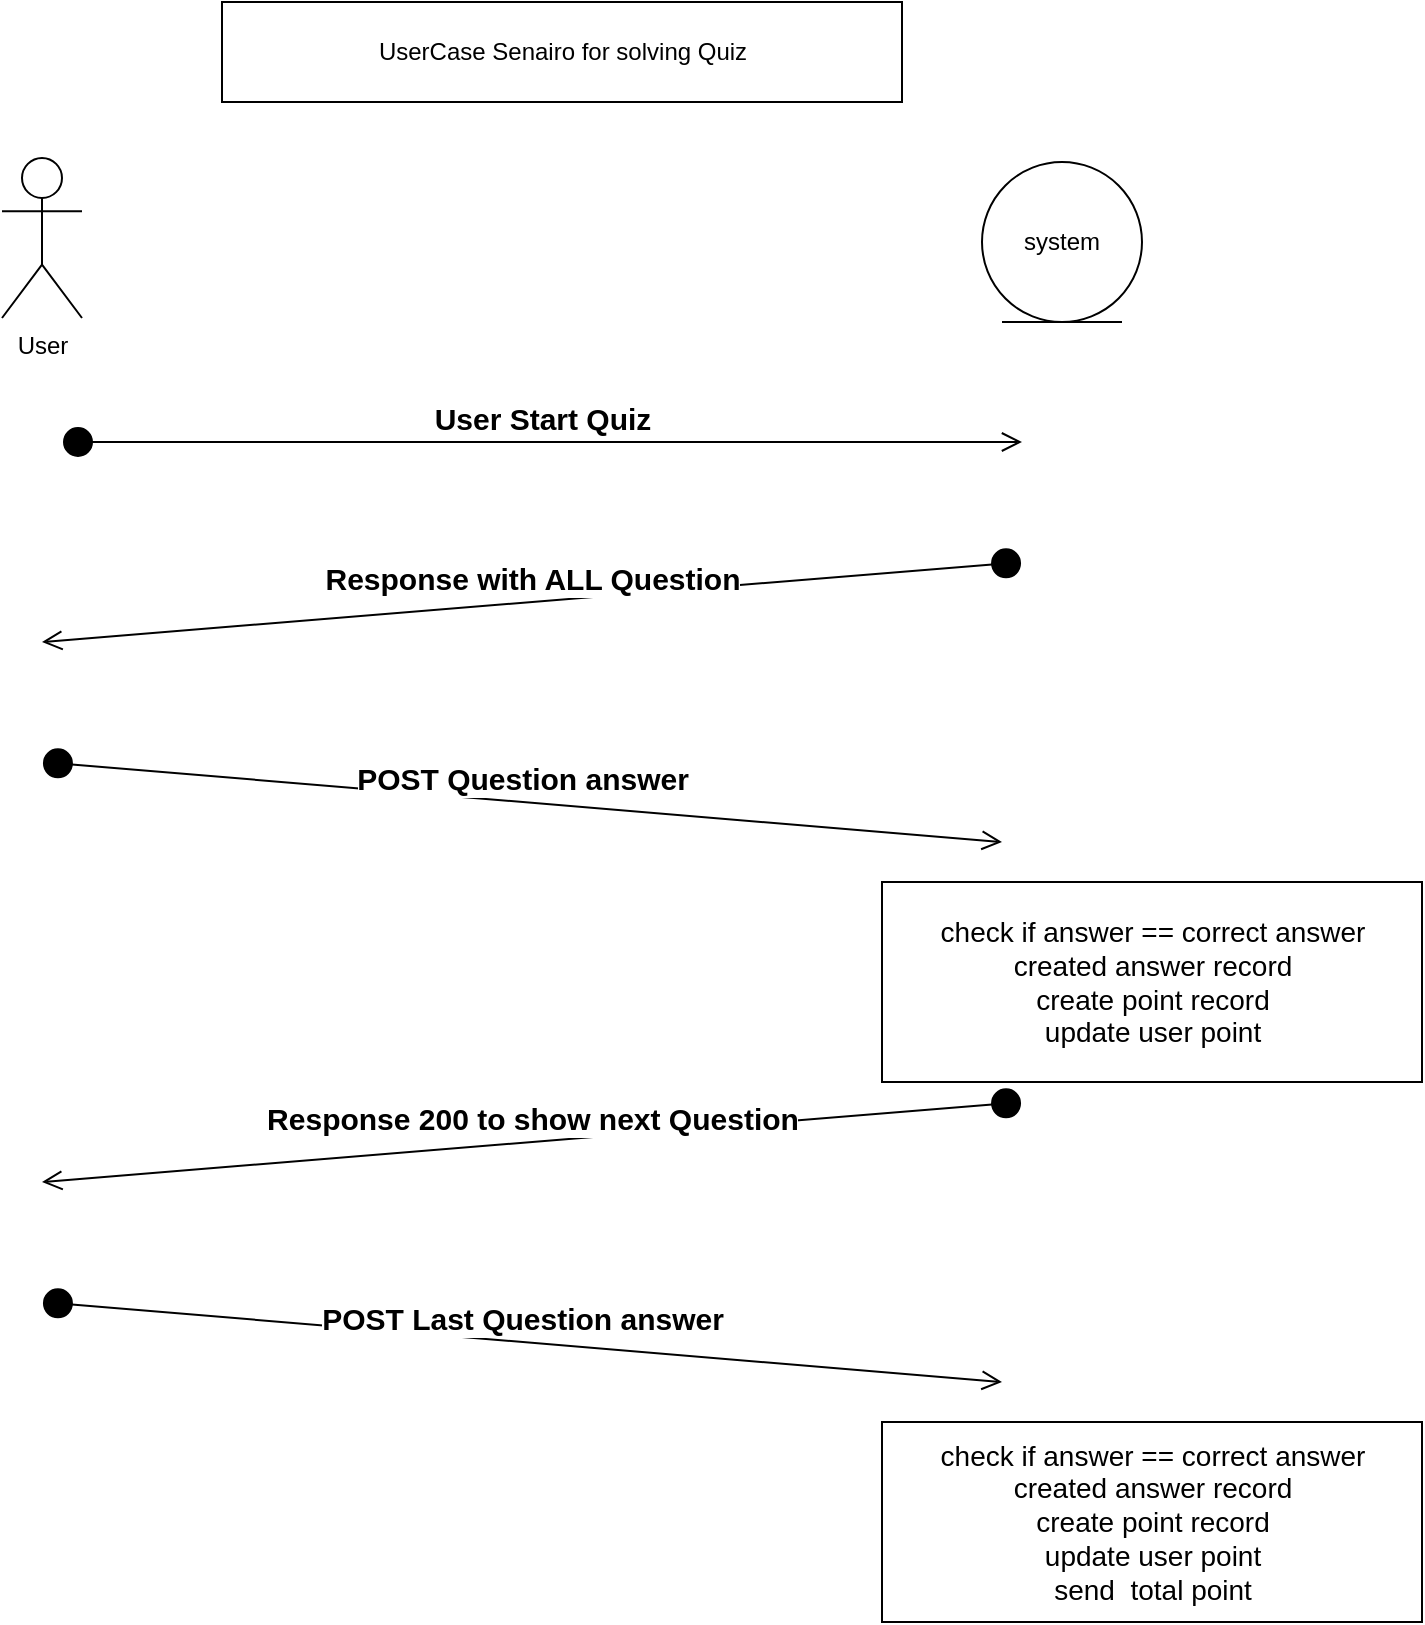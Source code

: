 <mxfile>
    <diagram id="3owO6AGz4lcZhDaqJUSl" name="Page-1">
        <mxGraphModel dx="965" dy="562" grid="1" gridSize="10" guides="1" tooltips="1" connect="1" arrows="1" fold="1" page="1" pageScale="1" pageWidth="850" pageHeight="1100" math="0" shadow="0">
            <root>
                <mxCell id="0"/>
                <mxCell id="1" parent="0"/>
                <mxCell id="2" value="User&lt;br&gt;" style="shape=umlActor;verticalLabelPosition=bottom;verticalAlign=top;html=1;" vertex="1" parent="1">
                    <mxGeometry x="100" y="118" width="40" height="80" as="geometry"/>
                </mxCell>
                <mxCell id="3" value="system" style="ellipse;shape=umlEntity;whiteSpace=wrap;html=1;" vertex="1" parent="1">
                    <mxGeometry x="590" y="120" width="80" height="80" as="geometry"/>
                </mxCell>
                <mxCell id="4" value="UserCase Senairo for solving Quiz" style="html=1;" vertex="1" parent="1">
                    <mxGeometry x="210" y="40" width="340" height="50" as="geometry"/>
                </mxCell>
                <mxCell id="7" value="&lt;font style=&quot;font-size: 15px&quot;&gt;&lt;b&gt;User Start Quiz&lt;/b&gt;&lt;/font&gt;" style="html=1;verticalAlign=bottom;startArrow=circle;startFill=1;endArrow=open;startSize=6;endSize=8;" edge="1" parent="1">
                    <mxGeometry width="80" relative="1" as="geometry">
                        <mxPoint x="130" y="260" as="sourcePoint"/>
                        <mxPoint x="610" y="260" as="targetPoint"/>
                    </mxGeometry>
                </mxCell>
                <mxCell id="8" value="&lt;span style=&quot;font-size: 15px&quot;&gt;&lt;b&gt;Response with ALL Question&lt;/b&gt;&lt;/span&gt;" style="html=1;verticalAlign=bottom;startArrow=circle;startFill=1;endArrow=open;startSize=6;endSize=8;" edge="1" parent="1">
                    <mxGeometry width="80" relative="1" as="geometry">
                        <mxPoint x="610" y="320" as="sourcePoint"/>
                        <mxPoint x="120" y="360" as="targetPoint"/>
                    </mxGeometry>
                </mxCell>
                <mxCell id="9" value="&lt;span style=&quot;font-size: 15px&quot;&gt;&lt;b&gt;Response 200 to show next Question&lt;/b&gt;&lt;/span&gt;" style="html=1;verticalAlign=bottom;startArrow=circle;startFill=1;endArrow=open;startSize=6;endSize=8;" edge="1" parent="1">
                    <mxGeometry width="80" relative="1" as="geometry">
                        <mxPoint x="610" y="590" as="sourcePoint"/>
                        <mxPoint x="120" y="630" as="targetPoint"/>
                    </mxGeometry>
                </mxCell>
                <mxCell id="11" value="&lt;span style=&quot;font-size: 15px&quot;&gt;&lt;b&gt;POST Question answer&lt;/b&gt;&lt;/span&gt;" style="html=1;verticalAlign=bottom;startArrow=circle;startFill=1;endArrow=open;startSize=6;endSize=8;" edge="1" parent="1">
                    <mxGeometry width="80" relative="1" as="geometry">
                        <mxPoint x="120" y="420" as="sourcePoint"/>
                        <mxPoint x="600" y="460" as="targetPoint"/>
                    </mxGeometry>
                </mxCell>
                <mxCell id="12" value="&lt;font style=&quot;font-size: 14px&quot;&gt;check if answer == correct answer&lt;br&gt;created answer record&lt;br&gt;create point record&lt;br&gt;update user point&lt;br&gt;&lt;/font&gt;" style="html=1;" vertex="1" parent="1">
                    <mxGeometry x="540" y="480" width="270" height="100" as="geometry"/>
                </mxCell>
                <mxCell id="16" value="&lt;span style=&quot;font-size: 15px&quot;&gt;&lt;b&gt;POST Last Question answer&lt;/b&gt;&lt;/span&gt;" style="html=1;verticalAlign=bottom;startArrow=circle;startFill=1;endArrow=open;startSize=6;endSize=8;" edge="1" parent="1">
                    <mxGeometry width="80" relative="1" as="geometry">
                        <mxPoint x="120" y="690" as="sourcePoint"/>
                        <mxPoint x="600" y="730" as="targetPoint"/>
                    </mxGeometry>
                </mxCell>
                <mxCell id="17" value="&lt;font style=&quot;font-size: 14px&quot;&gt;check if answer == correct answer&lt;br&gt;created answer record&lt;br&gt;create point record&lt;br&gt;update user point&lt;br&gt;send&amp;nbsp; total point&lt;/font&gt;" style="html=1;" vertex="1" parent="1">
                    <mxGeometry x="540" y="750" width="270" height="100" as="geometry"/>
                </mxCell>
            </root>
        </mxGraphModel>
    </diagram>
    <diagram id="e4sdiqV-C7lWoJnz-Cj2" name="Page-2">
        <mxGraphModel dx="965" dy="562" grid="1" gridSize="10" guides="1" tooltips="1" connect="1" arrows="1" fold="1" page="1" pageScale="1" pageWidth="850" pageHeight="1100" math="0" shadow="0">
            <root>
                <mxCell id="GgrBoWbw2fnv2UQsiRl0-0"/>
                <mxCell id="GgrBoWbw2fnv2UQsiRl0-1" parent="GgrBoWbw2fnv2UQsiRl0-0"/>
            </root>
        </mxGraphModel>
    </diagram>
</mxfile>